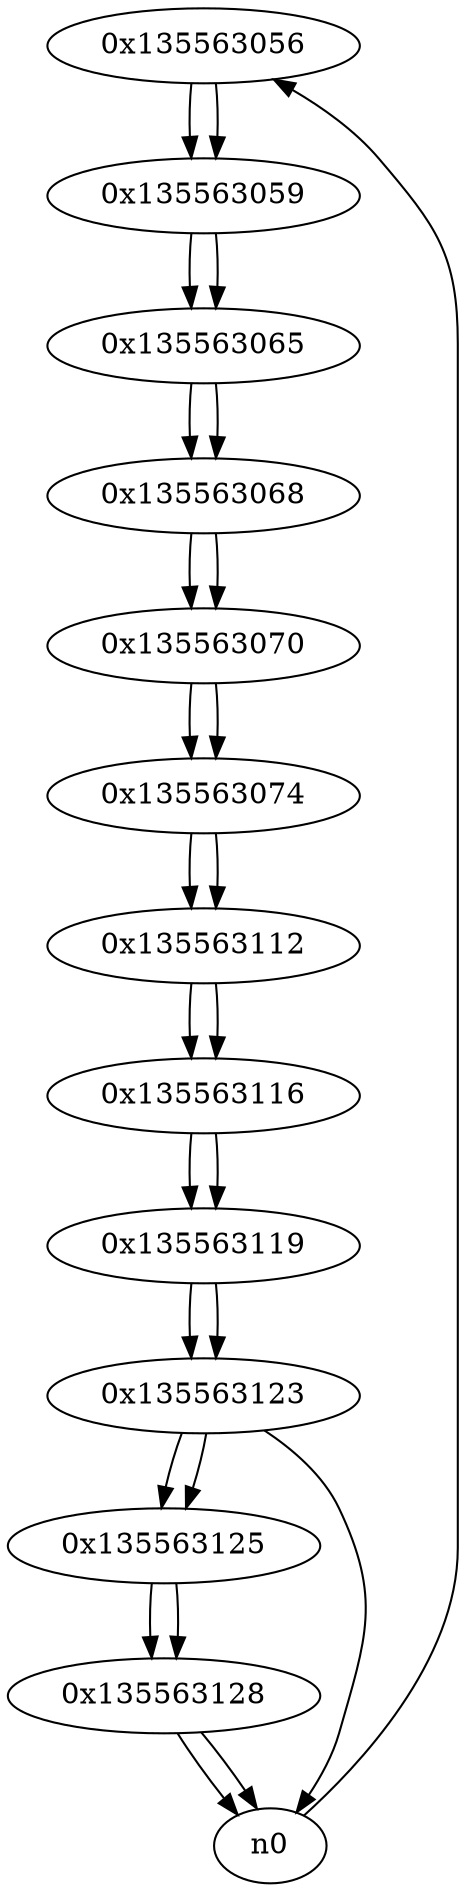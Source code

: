 digraph G{
/* nodes */
  n1 [label="0x135563056"]
  n2 [label="0x135563059"]
  n3 [label="0x135563065"]
  n4 [label="0x135563068"]
  n5 [label="0x135563070"]
  n6 [label="0x135563074"]
  n7 [label="0x135563112"]
  n8 [label="0x135563116"]
  n9 [label="0x135563119"]
  n10 [label="0x135563123"]
  n11 [label="0x135563125"]
  n12 [label="0x135563128"]
/* edges */
n1 -> n2;
n0 -> n1;
n2 -> n3;
n1 -> n2;
n3 -> n4;
n2 -> n3;
n4 -> n5;
n3 -> n4;
n5 -> n6;
n4 -> n5;
n6 -> n7;
n5 -> n6;
n7 -> n8;
n6 -> n7;
n8 -> n9;
n7 -> n8;
n9 -> n10;
n8 -> n9;
n10 -> n11;
n10 -> n0;
n9 -> n10;
n11 -> n12;
n10 -> n11;
n12 -> n0;
n12 -> n0;
n11 -> n12;
}
